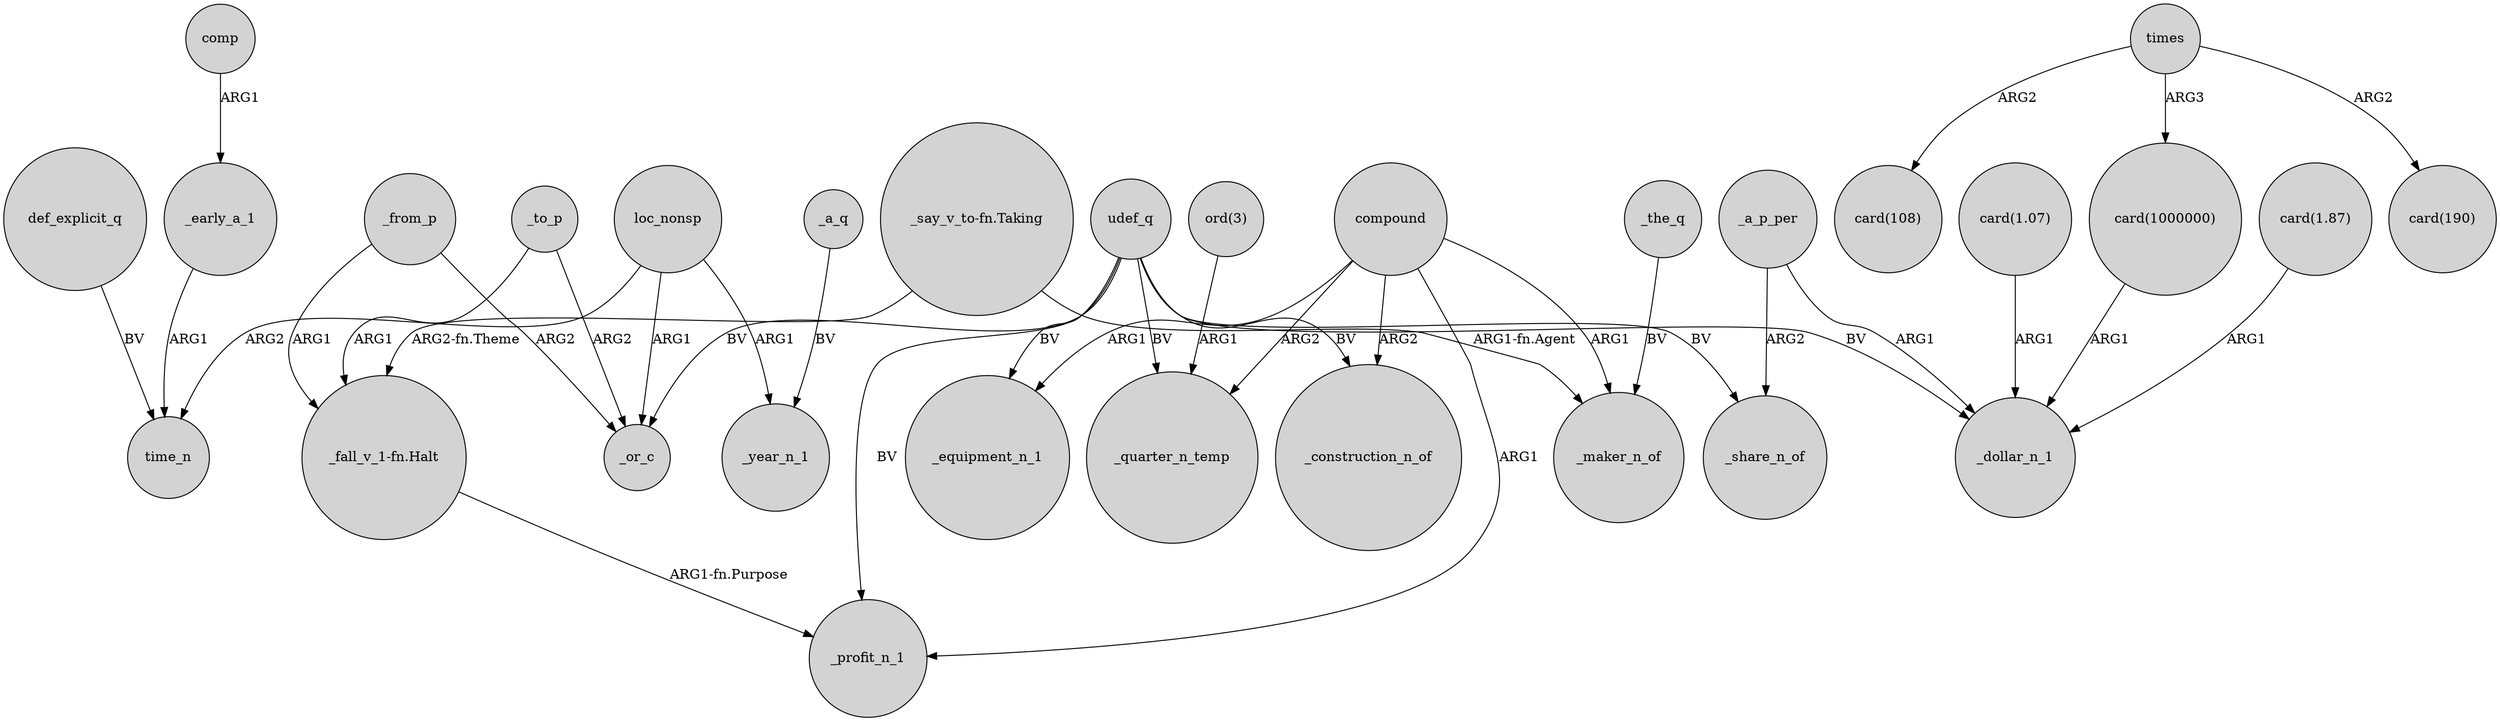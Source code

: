digraph {
	node [shape=circle style=filled]
	_early_a_1 -> time_n [label=ARG1]
	_to_p -> _or_c [label=ARG2]
	udef_q -> _equipment_n_1 [label=BV]
	"_say_v_to-fn.Taking" -> "_fall_v_1-fn.Halt" [label="ARG2-fn.Theme"]
	compound -> _equipment_n_1 [label=ARG1]
	"ord(3)" -> _quarter_n_temp [label=ARG1]
	loc_nonsp -> _year_n_1 [label=ARG1]
	times -> "card(1000000)" [label=ARG3]
	udef_q -> _profit_n_1 [label=BV]
	comp -> _early_a_1 [label=ARG1]
	_a_q -> _year_n_1 [label=BV]
	times -> "card(190)" [label=ARG2]
	"card(1.07)" -> _dollar_n_1 [label=ARG1]
	"_fall_v_1-fn.Halt" -> _profit_n_1 [label="ARG1-fn.Purpose"]
	udef_q -> _or_c [label=BV]
	compound -> _quarter_n_temp [label=ARG2]
	_a_p_per -> _share_n_of [label=ARG2]
	times -> "card(108)" [label=ARG2]
	"_say_v_to-fn.Taking" -> _maker_n_of [label="ARG1-fn.Agent"]
	udef_q -> _share_n_of [label=BV]
	compound -> _profit_n_1 [label=ARG1]
	udef_q -> _dollar_n_1 [label=BV]
	_from_p -> "_fall_v_1-fn.Halt" [label=ARG1]
	"card(1000000)" -> _dollar_n_1 [label=ARG1]
	"card(1.87)" -> _dollar_n_1 [label=ARG1]
	_from_p -> _or_c [label=ARG2]
	loc_nonsp -> _or_c [label=ARG1]
	_a_p_per -> _dollar_n_1 [label=ARG1]
	udef_q -> _quarter_n_temp [label=BV]
	compound -> _maker_n_of [label=ARG1]
	def_explicit_q -> time_n [label=BV]
	loc_nonsp -> time_n [label=ARG2]
	_the_q -> _maker_n_of [label=BV]
	udef_q -> _construction_n_of [label=BV]
	_to_p -> "_fall_v_1-fn.Halt" [label=ARG1]
	compound -> _construction_n_of [label=ARG2]
}
